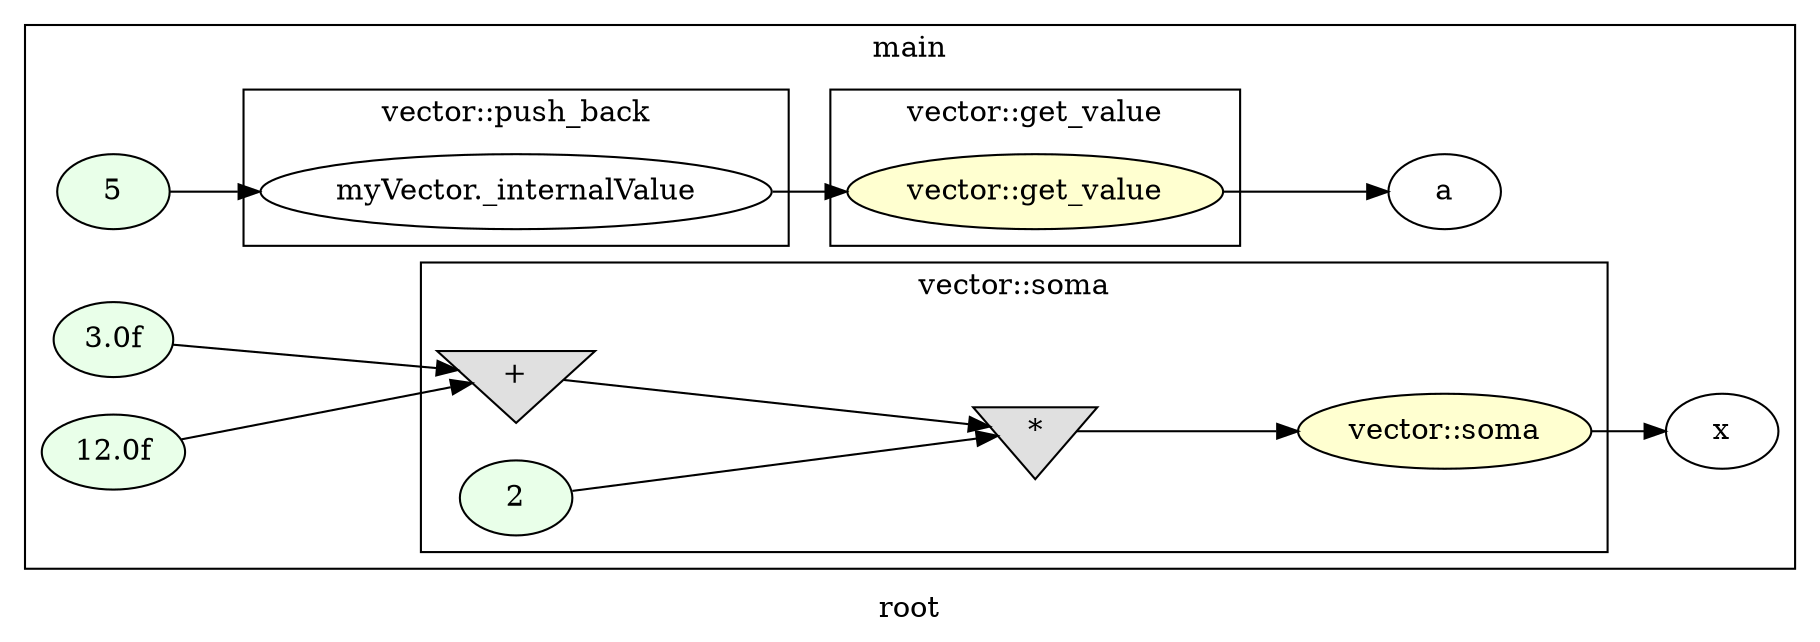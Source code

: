 digraph G
{
rankdir=LR;
label = "root";
subgraph cluster_1 {
label = "main";
parent = "G";
startinglines = "39_45_45";
	node_000002 [ label = "5", style=filled, fillcolor="#E9FFE9", startinglines=48 ]
	node_000005 [ label = "a", startingline=16 ]
	node_000006 [ label = "3.0f", style=filled, fillcolor="#E9FFE9", startinglines=53 ]
	node_000007 [ label = "12.0f", style=filled, fillcolor="#E9FFE9", startinglines=53 ]
	node_000012 [ label = "x", startingline=41 ]
subgraph cluster_2 {
label = "vector::push_back";
parent = "cluster_1";
startinglines = "45_47_48";
	node_000003 [ label = "myVector._internalValue", startingline=11 ]
}
subgraph cluster_3 {
label = "vector::get_value";
parent = "cluster_1";
startinglines = "48_11_50";
	node_000004 [ label = "vector::get_value", style=filled, fillcolor="#FFFFD0", startinglines=16 ]
}
subgraph cluster_4 {
label = "vector::soma";
parent = "cluster_1";
startinglines = "16_52_53";
	node_000008 [ label = "+", shape=invtriangle, style=filled, fillcolor="#E0E0E0", startinglines=41 ]
	node_000009 [ label = "2", style=filled, fillcolor="#E9FFE9", startinglines=41 ]
	node_000010 [ label = "*", shape=invtriangle, style=filled, fillcolor="#E0E0E0", startinglines=41 ]
	node_000011 [ label = "vector::soma", style=filled, fillcolor="#FFFFD0", startinglines=41 ]
}
}
	node_000002 -> node_000003
	node_000006 -> node_000008
	node_000007 -> node_000008
	node_000003 -> node_000004
	node_000004 -> node_000005
	node_000008 -> node_000010
	node_000009 -> node_000010
	node_000010 -> node_000011
	node_000011 -> node_000012
}
